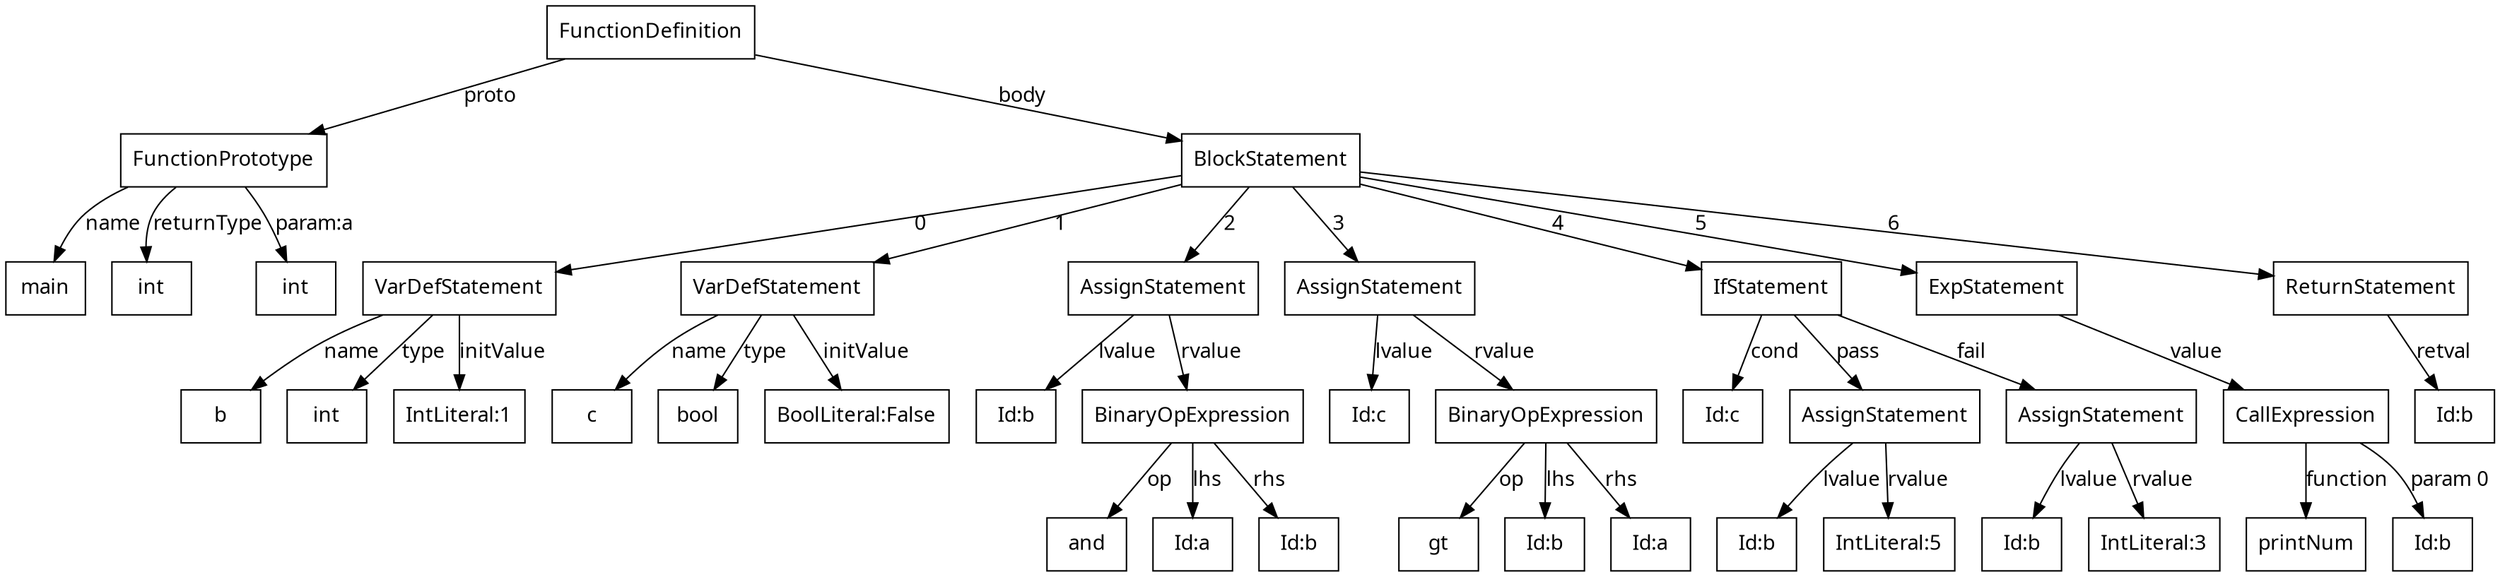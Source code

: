 digraph g {
node[shape = box, fontname = "Fira Code Light"]
edge[fontname = "Fira Code Light", splines = line]
16662184 [label="FunctionDefinition"]
16662184 -> 16567152 [label="proto"]
16662184 -> 16656312 [label="body"]
16567152 [label="FunctionPrototype"]
16567152 -> 1 [label="name"]
1 [label="main"]
16567152 -> 2 [label="returnType"]
2 [label="int"]
16567152 -> 3 [label="param:a"]
3 [label="int"]
16656312 [label="BlockStatement"]
16656312 -> 16683536 [label=0]
16656312 -> 16683632 [label=1]
16656312 -> 16661032 [label=2]
16656312 -> 16661160 [label=3]
16656312 -> 16655376 [label=4]
16656312 -> 16661096 [label=5]
16656312 -> 16662056 [label=6]
16683536 [label="VarDefStatement"]
16683536 -> 4 [label="name"]
4 [label="b"]
16683536 -> 5 [label="type"]
5 [label="int"]
16683536 -> 16661928 [label="initValue"]
16661928 [label="IntLiteral:1"]
16683632 [label="VarDefStatement"]
16683632 -> 6 [label="name"]
6 [label="c"]
16683632 -> 7 [label="type"]
7 [label="bool"]
16683632 -> 16660712 [label="initValue"]
16660712 [label="BoolLiteral:False"]
16661032 [label="AssignStatement"]
16661032 -> 16667704 [label="lvalue"]
16661032 -> 16655304 [label="rvalue"]
16667704 [label="Id:b"]
16655304 [label="BinaryOpExpression"]
16655304 -> 8 [label="op"]
8 [label="and"]
16655304 -> 16668496 [label="lhs"]
16655304 -> 16668848 [label="rhs"]
16668496 [label="Id:a"]
16668848 [label="Id:b"]
16661160 [label="AssignStatement"]
16661160 -> 16669112 [label="lvalue"]
16661160 -> 16655664 [label="rvalue"]
16669112 [label="Id:c"]
16655664 [label="BinaryOpExpression"]
16655664 -> 9 [label="op"]
9 [label="gt"]
16655664 -> 16669024 [label="lhs"]
16655664 -> 16669552 [label="rhs"]
16669024 [label="Id:b"]
16669552 [label="Id:a"]
16655376 [label="IfStatement"]
16655376 -> 16669816 [label="cond"]
16655376 -> 16661672 [label="pass"]
16655376 -> 16661736 [label="fail"]
16669816 [label="Id:c"]
16661672 [label="AssignStatement"]
16661672 -> 16669288 [label="lvalue"]
16661672 -> 16660776 [label="rvalue"]
16669288 [label="Id:b"]
16660776 [label="IntLiteral:5"]
16661736 [label="AssignStatement"]
16661736 -> 16669728 [label="lvalue"]
16661736 -> 16661992 [label="rvalue"]
16669728 [label="Id:b"]
16661992 [label="IntLiteral:3"]
16661096 [label="ExpStatement"]
16661096 -> 16575800 [label="value"]
16575800 [label="CallExpression"]
16575800 -> 10 [label="function"]
10 [label="printNum"]
16575800 -> 16669904 [label="param 0"]
16669904 [label="Id:b"]
16662056 [label="ReturnStatement"]
16662056 -> 16669992 [label="retval"]
16669992 [label="Id:b"]
}

